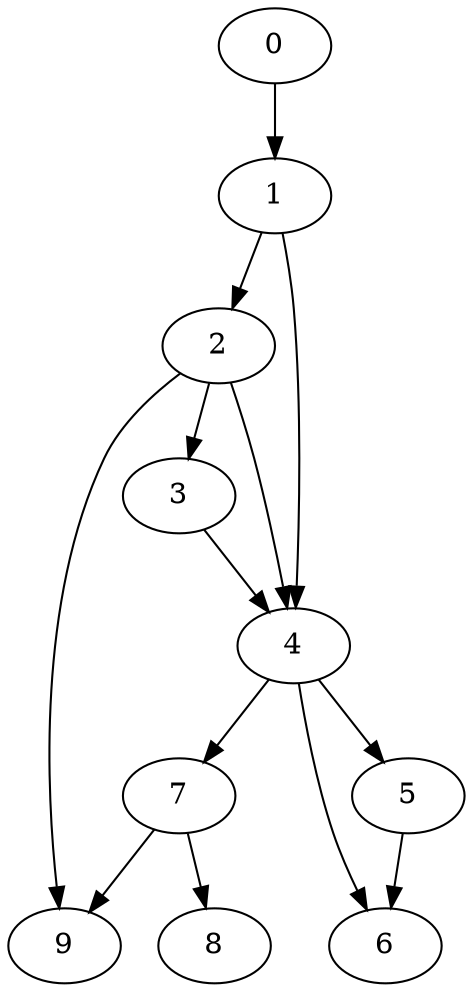 digraph G {
  0 ->  1
  1 ->  2
  1 ->  4
  2 ->  3
  2 ->  4
  2 ->  9
  3 ->  4
  4 ->  5
  4 ->  6
  4 ->  7
  5 ->  6
  7 ->  8
  7 ->  9
}